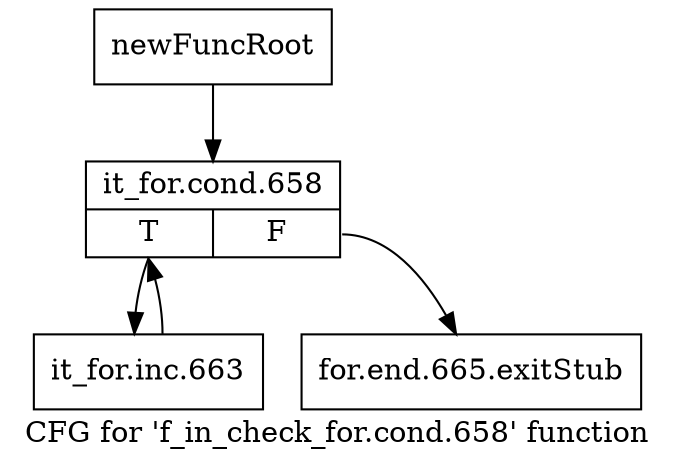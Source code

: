 digraph "CFG for 'f_in_check_for.cond.658' function" {
	label="CFG for 'f_in_check_for.cond.658' function";

	Node0x10552d0 [shape=record,label="{newFuncRoot}"];
	Node0x10552d0 -> Node0x1055370;
	Node0x1055320 [shape=record,label="{for.end.665.exitStub}"];
	Node0x1055370 [shape=record,label="{it_for.cond.658|{<s0>T|<s1>F}}"];
	Node0x1055370:s0 -> Node0x10553c0;
	Node0x1055370:s1 -> Node0x1055320;
	Node0x10553c0 [shape=record,label="{it_for.inc.663}"];
	Node0x10553c0 -> Node0x1055370;
}

